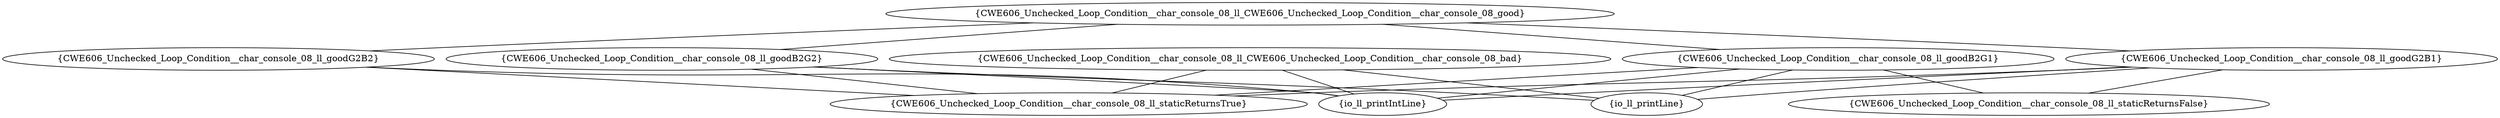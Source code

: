 graph "cg graph" {
CWE606_Unchecked_Loop_Condition__char_console_08_ll_CWE606_Unchecked_Loop_Condition__char_console_08_good [label="{CWE606_Unchecked_Loop_Condition__char_console_08_ll_CWE606_Unchecked_Loop_Condition__char_console_08_good}"];
CWE606_Unchecked_Loop_Condition__char_console_08_ll_goodB2G1 [label="{CWE606_Unchecked_Loop_Condition__char_console_08_ll_goodB2G1}"];
CWE606_Unchecked_Loop_Condition__char_console_08_ll_goodB2G2 [label="{CWE606_Unchecked_Loop_Condition__char_console_08_ll_goodB2G2}"];
CWE606_Unchecked_Loop_Condition__char_console_08_ll_goodG2B1 [label="{CWE606_Unchecked_Loop_Condition__char_console_08_ll_goodG2B1}"];
CWE606_Unchecked_Loop_Condition__char_console_08_ll_goodG2B2 [label="{CWE606_Unchecked_Loop_Condition__char_console_08_ll_goodG2B2}"];
CWE606_Unchecked_Loop_Condition__char_console_08_ll_staticReturnsTrue [label="{CWE606_Unchecked_Loop_Condition__char_console_08_ll_staticReturnsTrue}"];
io_ll_printIntLine [label="{io_ll_printIntLine}"];
io_ll_printLine [label="{io_ll_printLine}"];
CWE606_Unchecked_Loop_Condition__char_console_08_ll_staticReturnsFalse [label="{CWE606_Unchecked_Loop_Condition__char_console_08_ll_staticReturnsFalse}"];
CWE606_Unchecked_Loop_Condition__char_console_08_ll_CWE606_Unchecked_Loop_Condition__char_console_08_bad [label="{CWE606_Unchecked_Loop_Condition__char_console_08_ll_CWE606_Unchecked_Loop_Condition__char_console_08_bad}"];
CWE606_Unchecked_Loop_Condition__char_console_08_ll_CWE606_Unchecked_Loop_Condition__char_console_08_good -- CWE606_Unchecked_Loop_Condition__char_console_08_ll_goodB2G1;
CWE606_Unchecked_Loop_Condition__char_console_08_ll_CWE606_Unchecked_Loop_Condition__char_console_08_good -- CWE606_Unchecked_Loop_Condition__char_console_08_ll_goodB2G2;
CWE606_Unchecked_Loop_Condition__char_console_08_ll_CWE606_Unchecked_Loop_Condition__char_console_08_good -- CWE606_Unchecked_Loop_Condition__char_console_08_ll_goodG2B1;
CWE606_Unchecked_Loop_Condition__char_console_08_ll_CWE606_Unchecked_Loop_Condition__char_console_08_good -- CWE606_Unchecked_Loop_Condition__char_console_08_ll_goodG2B2;
CWE606_Unchecked_Loop_Condition__char_console_08_ll_goodG2B2 -- CWE606_Unchecked_Loop_Condition__char_console_08_ll_staticReturnsTrue;
CWE606_Unchecked_Loop_Condition__char_console_08_ll_goodG2B2 -- io_ll_printIntLine;
CWE606_Unchecked_Loop_Condition__char_console_08_ll_goodB2G1 -- CWE606_Unchecked_Loop_Condition__char_console_08_ll_staticReturnsTrue;
CWE606_Unchecked_Loop_Condition__char_console_08_ll_goodB2G1 -- io_ll_printLine;
CWE606_Unchecked_Loop_Condition__char_console_08_ll_goodB2G1 -- CWE606_Unchecked_Loop_Condition__char_console_08_ll_staticReturnsFalse;
CWE606_Unchecked_Loop_Condition__char_console_08_ll_goodB2G1 -- io_ll_printIntLine;
CWE606_Unchecked_Loop_Condition__char_console_08_ll_goodB2G2 -- CWE606_Unchecked_Loop_Condition__char_console_08_ll_staticReturnsTrue;
CWE606_Unchecked_Loop_Condition__char_console_08_ll_goodB2G2 -- io_ll_printLine;
CWE606_Unchecked_Loop_Condition__char_console_08_ll_goodB2G2 -- io_ll_printIntLine;
CWE606_Unchecked_Loop_Condition__char_console_08_ll_goodG2B1 -- CWE606_Unchecked_Loop_Condition__char_console_08_ll_staticReturnsFalse;
CWE606_Unchecked_Loop_Condition__char_console_08_ll_goodG2B1 -- io_ll_printLine;
CWE606_Unchecked_Loop_Condition__char_console_08_ll_goodG2B1 -- CWE606_Unchecked_Loop_Condition__char_console_08_ll_staticReturnsTrue;
CWE606_Unchecked_Loop_Condition__char_console_08_ll_goodG2B1 -- io_ll_printIntLine;
CWE606_Unchecked_Loop_Condition__char_console_08_ll_CWE606_Unchecked_Loop_Condition__char_console_08_bad -- CWE606_Unchecked_Loop_Condition__char_console_08_ll_staticReturnsTrue;
CWE606_Unchecked_Loop_Condition__char_console_08_ll_CWE606_Unchecked_Loop_Condition__char_console_08_bad -- io_ll_printLine;
CWE606_Unchecked_Loop_Condition__char_console_08_ll_CWE606_Unchecked_Loop_Condition__char_console_08_bad -- io_ll_printIntLine;
}
